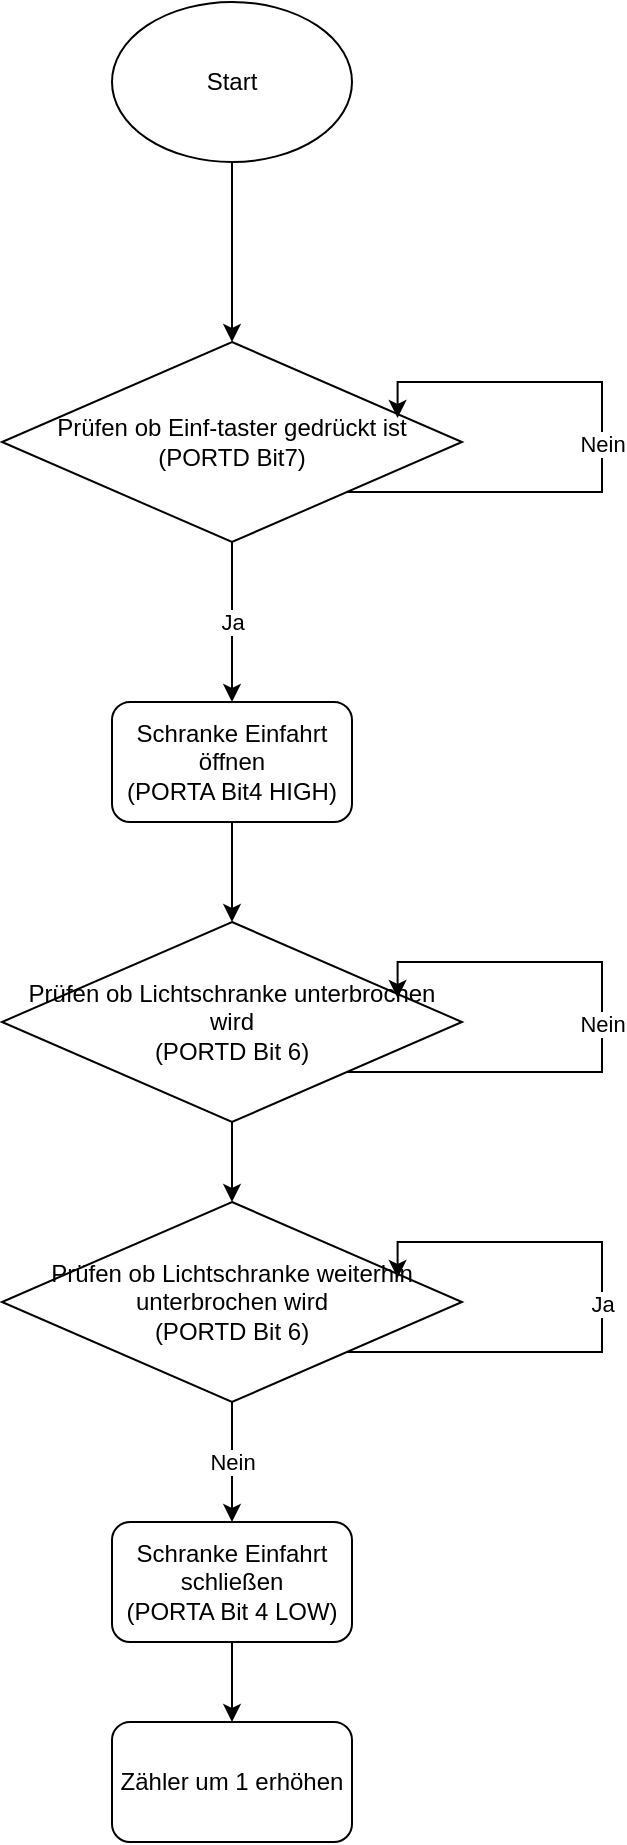 <mxfile version="14.4.3" type="device"><diagram id="HWOXQPgsigacbzIv-H0E" name="Page-1"><mxGraphModel dx="1292" dy="590" grid="1" gridSize="10" guides="1" tooltips="1" connect="1" arrows="1" fold="1" page="1" pageScale="1" pageWidth="827" pageHeight="1169" math="0" shadow="0"><root><mxCell id="0"/><mxCell id="1" parent="0"/><mxCell id="c9YcuFeAZ6GQhSU8Qy4d-6" value="" style="edgeStyle=orthogonalEdgeStyle;rounded=0;orthogonalLoop=1;jettySize=auto;html=1;" parent="1" source="c9YcuFeAZ6GQhSU8Qy4d-1" target="c9YcuFeAZ6GQhSU8Qy4d-7" edge="1"><mxGeometry relative="1" as="geometry"><mxPoint x="110" y="160" as="targetPoint"/></mxGeometry></mxCell><mxCell id="c9YcuFeAZ6GQhSU8Qy4d-1" value="Start" style="ellipse;whiteSpace=wrap;html=1;" parent="1" vertex="1"><mxGeometry x="85" y="40" width="120" height="80" as="geometry"/></mxCell><mxCell id="c9YcuFeAZ6GQhSU8Qy4d-10" value="Ja" style="edgeStyle=orthogonalEdgeStyle;rounded=0;orthogonalLoop=1;jettySize=auto;html=1;" parent="1" source="c9YcuFeAZ6GQhSU8Qy4d-7" target="c9YcuFeAZ6GQhSU8Qy4d-9" edge="1"><mxGeometry relative="1" as="geometry"/></mxCell><mxCell id="c9YcuFeAZ6GQhSU8Qy4d-7" value="Prüfen ob Einf-taster gedrückt ist&lt;br&gt;(PORTD Bit7)" style="rhombus;whiteSpace=wrap;html=1;" parent="1" vertex="1"><mxGeometry x="30" y="210" width="230" height="100" as="geometry"/></mxCell><mxCell id="c9YcuFeAZ6GQhSU8Qy4d-29" value="" style="edgeStyle=orthogonalEdgeStyle;rounded=0;orthogonalLoop=1;jettySize=auto;html=1;" parent="1" source="c9YcuFeAZ6GQhSU8Qy4d-9" target="c9YcuFeAZ6GQhSU8Qy4d-27" edge="1"><mxGeometry relative="1" as="geometry"/></mxCell><mxCell id="c9YcuFeAZ6GQhSU8Qy4d-9" value="Schranke Einfahrt öffnen&lt;br&gt;(PORTA Bit4 HIGH)" style="rounded=1;whiteSpace=wrap;html=1;" parent="1" vertex="1"><mxGeometry x="85" y="390" width="120" height="60" as="geometry"/></mxCell><mxCell id="c9YcuFeAZ6GQhSU8Qy4d-20" value="" style="edgeStyle=orthogonalEdgeStyle;rounded=0;orthogonalLoop=1;jettySize=auto;html=1;" parent="1" source="c9YcuFeAZ6GQhSU8Qy4d-17" target="c9YcuFeAZ6GQhSU8Qy4d-19" edge="1"><mxGeometry relative="1" as="geometry"/></mxCell><mxCell id="c9YcuFeAZ6GQhSU8Qy4d-17" value="Schranke Einfahrt schließen&lt;br&gt;(PORTA Bit 4 LOW)" style="whiteSpace=wrap;html=1;rounded=1;" parent="1" vertex="1"><mxGeometry x="85" y="800" width="120" height="60" as="geometry"/></mxCell><mxCell id="c9YcuFeAZ6GQhSU8Qy4d-19" value="Zähler um 1 erhöhen" style="whiteSpace=wrap;html=1;rounded=1;" parent="1" vertex="1"><mxGeometry x="85" y="900" width="120" height="60" as="geometry"/></mxCell><mxCell id="c9YcuFeAZ6GQhSU8Qy4d-26" value="Nein" style="edgeStyle=orthogonalEdgeStyle;rounded=0;orthogonalLoop=1;jettySize=auto;html=1;exitX=1;exitY=1;exitDx=0;exitDy=0;entryX=0.86;entryY=0.38;entryDx=0;entryDy=0;entryPerimeter=0;" parent="1" source="c9YcuFeAZ6GQhSU8Qy4d-7" target="c9YcuFeAZ6GQhSU8Qy4d-7" edge="1"><mxGeometry relative="1" as="geometry"><Array as="points"><mxPoint x="330" y="285"/><mxPoint x="330" y="230"/><mxPoint x="228" y="230"/></Array></mxGeometry></mxCell><mxCell id="c9YcuFeAZ6GQhSU8Qy4d-32" value="" style="edgeStyle=orthogonalEdgeStyle;rounded=0;orthogonalLoop=1;jettySize=auto;html=1;" parent="1" source="c9YcuFeAZ6GQhSU8Qy4d-27" target="c9YcuFeAZ6GQhSU8Qy4d-30" edge="1"><mxGeometry relative="1" as="geometry"/></mxCell><mxCell id="c9YcuFeAZ6GQhSU8Qy4d-27" value="&lt;div&gt;Prüfen ob Lichtschranke unterbrochen wird&lt;/div&gt;&lt;div&gt;(PORTD Bit 6)&lt;/div&gt;" style="rhombus;whiteSpace=wrap;html=1;" parent="1" vertex="1"><mxGeometry x="30" y="500" width="230" height="100" as="geometry"/></mxCell><mxCell id="c9YcuFeAZ6GQhSU8Qy4d-28" value="Nein" style="edgeStyle=orthogonalEdgeStyle;rounded=0;orthogonalLoop=1;jettySize=auto;html=1;exitX=1;exitY=1;exitDx=0;exitDy=0;entryX=0.86;entryY=0.38;entryDx=0;entryDy=0;entryPerimeter=0;" parent="1" source="c9YcuFeAZ6GQhSU8Qy4d-27" target="c9YcuFeAZ6GQhSU8Qy4d-27" edge="1"><mxGeometry relative="1" as="geometry"><Array as="points"><mxPoint x="330" y="575"/><mxPoint x="330" y="520"/><mxPoint x="228" y="520"/></Array></mxGeometry></mxCell><mxCell id="c9YcuFeAZ6GQhSU8Qy4d-33" value="Nein" style="edgeStyle=orthogonalEdgeStyle;rounded=0;orthogonalLoop=1;jettySize=auto;html=1;" parent="1" source="c9YcuFeAZ6GQhSU8Qy4d-30" target="c9YcuFeAZ6GQhSU8Qy4d-17" edge="1"><mxGeometry relative="1" as="geometry"/></mxCell><mxCell id="c9YcuFeAZ6GQhSU8Qy4d-30" value="&lt;div&gt;Prüfen ob Lichtschranke weiterhin unterbrochen wird&lt;/div&gt;&lt;div&gt;(PORTD Bit 6)&lt;/div&gt;" style="rhombus;whiteSpace=wrap;html=1;" parent="1" vertex="1"><mxGeometry x="30" y="640" width="230" height="100" as="geometry"/></mxCell><mxCell id="c9YcuFeAZ6GQhSU8Qy4d-31" value="Ja" style="edgeStyle=orthogonalEdgeStyle;rounded=0;orthogonalLoop=1;jettySize=auto;html=1;exitX=1;exitY=1;exitDx=0;exitDy=0;entryX=0.86;entryY=0.38;entryDx=0;entryDy=0;entryPerimeter=0;" parent="1" source="c9YcuFeAZ6GQhSU8Qy4d-30" target="c9YcuFeAZ6GQhSU8Qy4d-30" edge="1"><mxGeometry relative="1" as="geometry"><Array as="points"><mxPoint x="330" y="715"/><mxPoint x="330" y="660"/><mxPoint x="228" y="660"/></Array></mxGeometry></mxCell></root></mxGraphModel></diagram></mxfile>